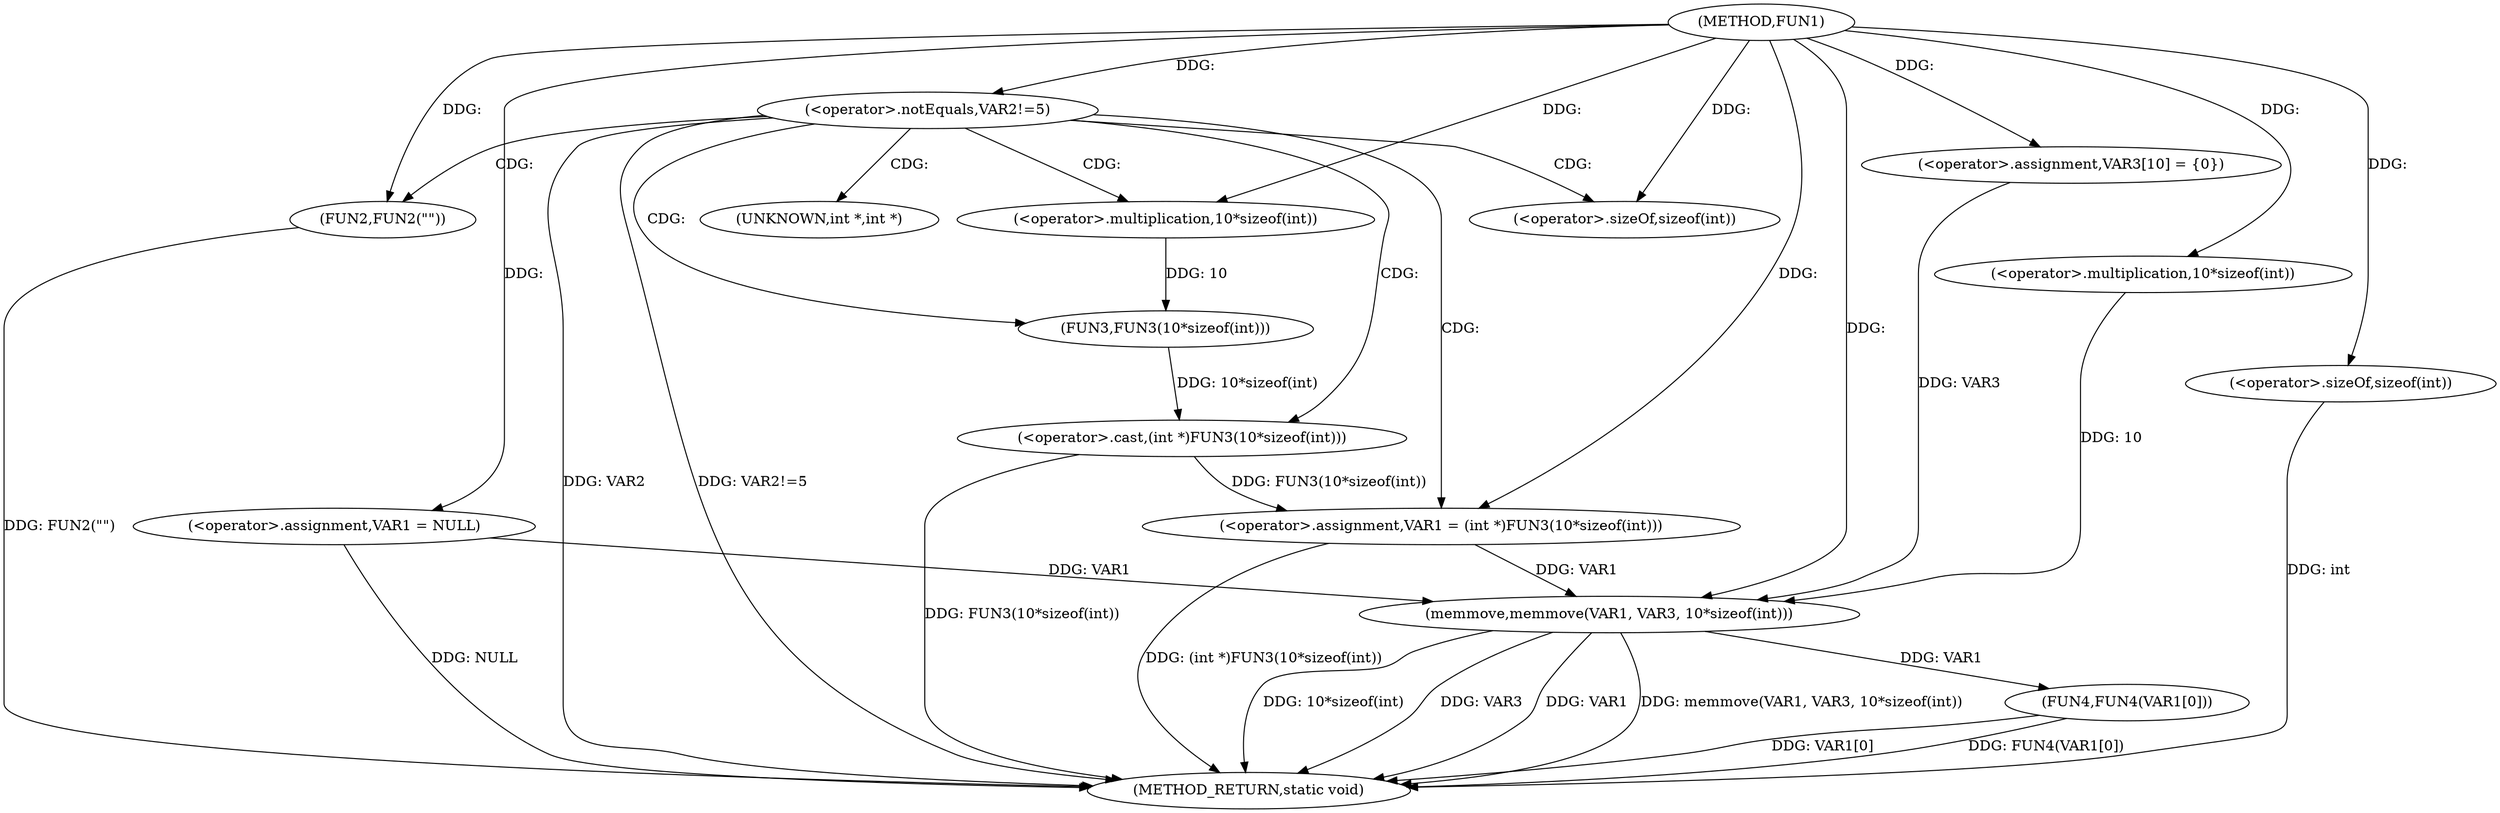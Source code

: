 digraph FUN1 {  
"1000100" [label = "(METHOD,FUN1)" ]
"1000139" [label = "(METHOD_RETURN,static void)" ]
"1000103" [label = "(<operator>.assignment,VAR1 = NULL)" ]
"1000107" [label = "(<operator>.notEquals,VAR2!=5)" ]
"1000111" [label = "(FUN2,FUN2(\"\"))" ]
"1000115" [label = "(<operator>.assignment,VAR1 = (int *)FUN3(10*sizeof(int)))" ]
"1000117" [label = "(<operator>.cast,(int *)FUN3(10*sizeof(int)))" ]
"1000119" [label = "(FUN3,FUN3(10*sizeof(int)))" ]
"1000120" [label = "(<operator>.multiplication,10*sizeof(int))" ]
"1000122" [label = "(<operator>.sizeOf,sizeof(int))" ]
"1000126" [label = "(<operator>.assignment,VAR3[10] = {0})" ]
"1000128" [label = "(memmove,memmove(VAR1, VAR3, 10*sizeof(int)))" ]
"1000131" [label = "(<operator>.multiplication,10*sizeof(int))" ]
"1000133" [label = "(<operator>.sizeOf,sizeof(int))" ]
"1000135" [label = "(FUN4,FUN4(VAR1[0]))" ]
"1000118" [label = "(UNKNOWN,int *,int *)" ]
  "1000115" -> "1000139"  [ label = "DDG: (int *)FUN3(10*sizeof(int))"] 
  "1000107" -> "1000139"  [ label = "DDG: VAR2"] 
  "1000107" -> "1000139"  [ label = "DDG: VAR2!=5"] 
  "1000103" -> "1000139"  [ label = "DDG: NULL"] 
  "1000135" -> "1000139"  [ label = "DDG: FUN4(VAR1[0])"] 
  "1000135" -> "1000139"  [ label = "DDG: VAR1[0]"] 
  "1000128" -> "1000139"  [ label = "DDG: memmove(VAR1, VAR3, 10*sizeof(int))"] 
  "1000117" -> "1000139"  [ label = "DDG: FUN3(10*sizeof(int))"] 
  "1000111" -> "1000139"  [ label = "DDG: FUN2(\"\")"] 
  "1000128" -> "1000139"  [ label = "DDG: 10*sizeof(int)"] 
  "1000128" -> "1000139"  [ label = "DDG: VAR3"] 
  "1000128" -> "1000139"  [ label = "DDG: VAR1"] 
  "1000133" -> "1000139"  [ label = "DDG: int"] 
  "1000100" -> "1000103"  [ label = "DDG: "] 
  "1000100" -> "1000107"  [ label = "DDG: "] 
  "1000100" -> "1000111"  [ label = "DDG: "] 
  "1000117" -> "1000115"  [ label = "DDG: FUN3(10*sizeof(int))"] 
  "1000100" -> "1000115"  [ label = "DDG: "] 
  "1000119" -> "1000117"  [ label = "DDG: 10*sizeof(int)"] 
  "1000120" -> "1000119"  [ label = "DDG: 10"] 
  "1000100" -> "1000120"  [ label = "DDG: "] 
  "1000100" -> "1000122"  [ label = "DDG: "] 
  "1000100" -> "1000126"  [ label = "DDG: "] 
  "1000103" -> "1000128"  [ label = "DDG: VAR1"] 
  "1000115" -> "1000128"  [ label = "DDG: VAR1"] 
  "1000100" -> "1000128"  [ label = "DDG: "] 
  "1000126" -> "1000128"  [ label = "DDG: VAR3"] 
  "1000131" -> "1000128"  [ label = "DDG: 10"] 
  "1000100" -> "1000131"  [ label = "DDG: "] 
  "1000100" -> "1000133"  [ label = "DDG: "] 
  "1000128" -> "1000135"  [ label = "DDG: VAR1"] 
  "1000107" -> "1000115"  [ label = "CDG: "] 
  "1000107" -> "1000120"  [ label = "CDG: "] 
  "1000107" -> "1000117"  [ label = "CDG: "] 
  "1000107" -> "1000118"  [ label = "CDG: "] 
  "1000107" -> "1000119"  [ label = "CDG: "] 
  "1000107" -> "1000111"  [ label = "CDG: "] 
  "1000107" -> "1000122"  [ label = "CDG: "] 
}
